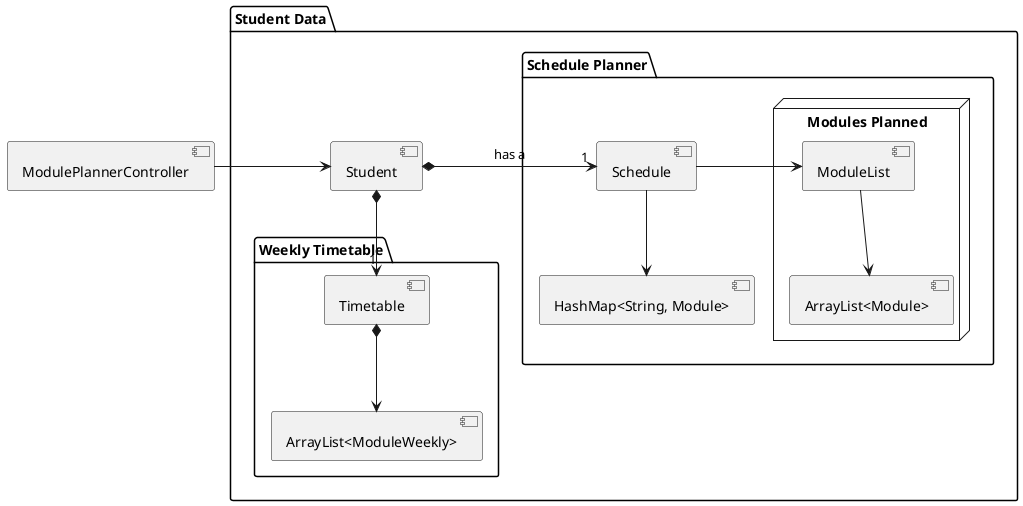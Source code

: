 @startuml
'https://plantuml.com/component-diagram

@startuml


component ModulePlannerController

package "Student Data" {
component Student
[Schedule Planner]
[Weekly Timetable]
}

ModulePlannerController -> Student


package "Schedule Planner" {
component Schedule
[Modules Planned]
'[ModuleList] as modulesPlanned
[HashMap<String, Module>] as completedModules
}

node "Modules Planned" {
[ModuleList] as modulesPlanned
[ArrayList<Module>] as mainModuleList
}

Student *-right-> "1"  Schedule: has a
Schedule -> modulesPlanned
Schedule -down-> completedModules
modulesPlanned -down-> mainModuleList


package "Weekly Timetable" {
component Timetable
[ArrayList<ModuleWeekly>] as currentSemesterModulesWeekly
}

Student *-down-> "1" Timetable
Timetable *-down-> currentSemesterModulesWeekly

@enduml